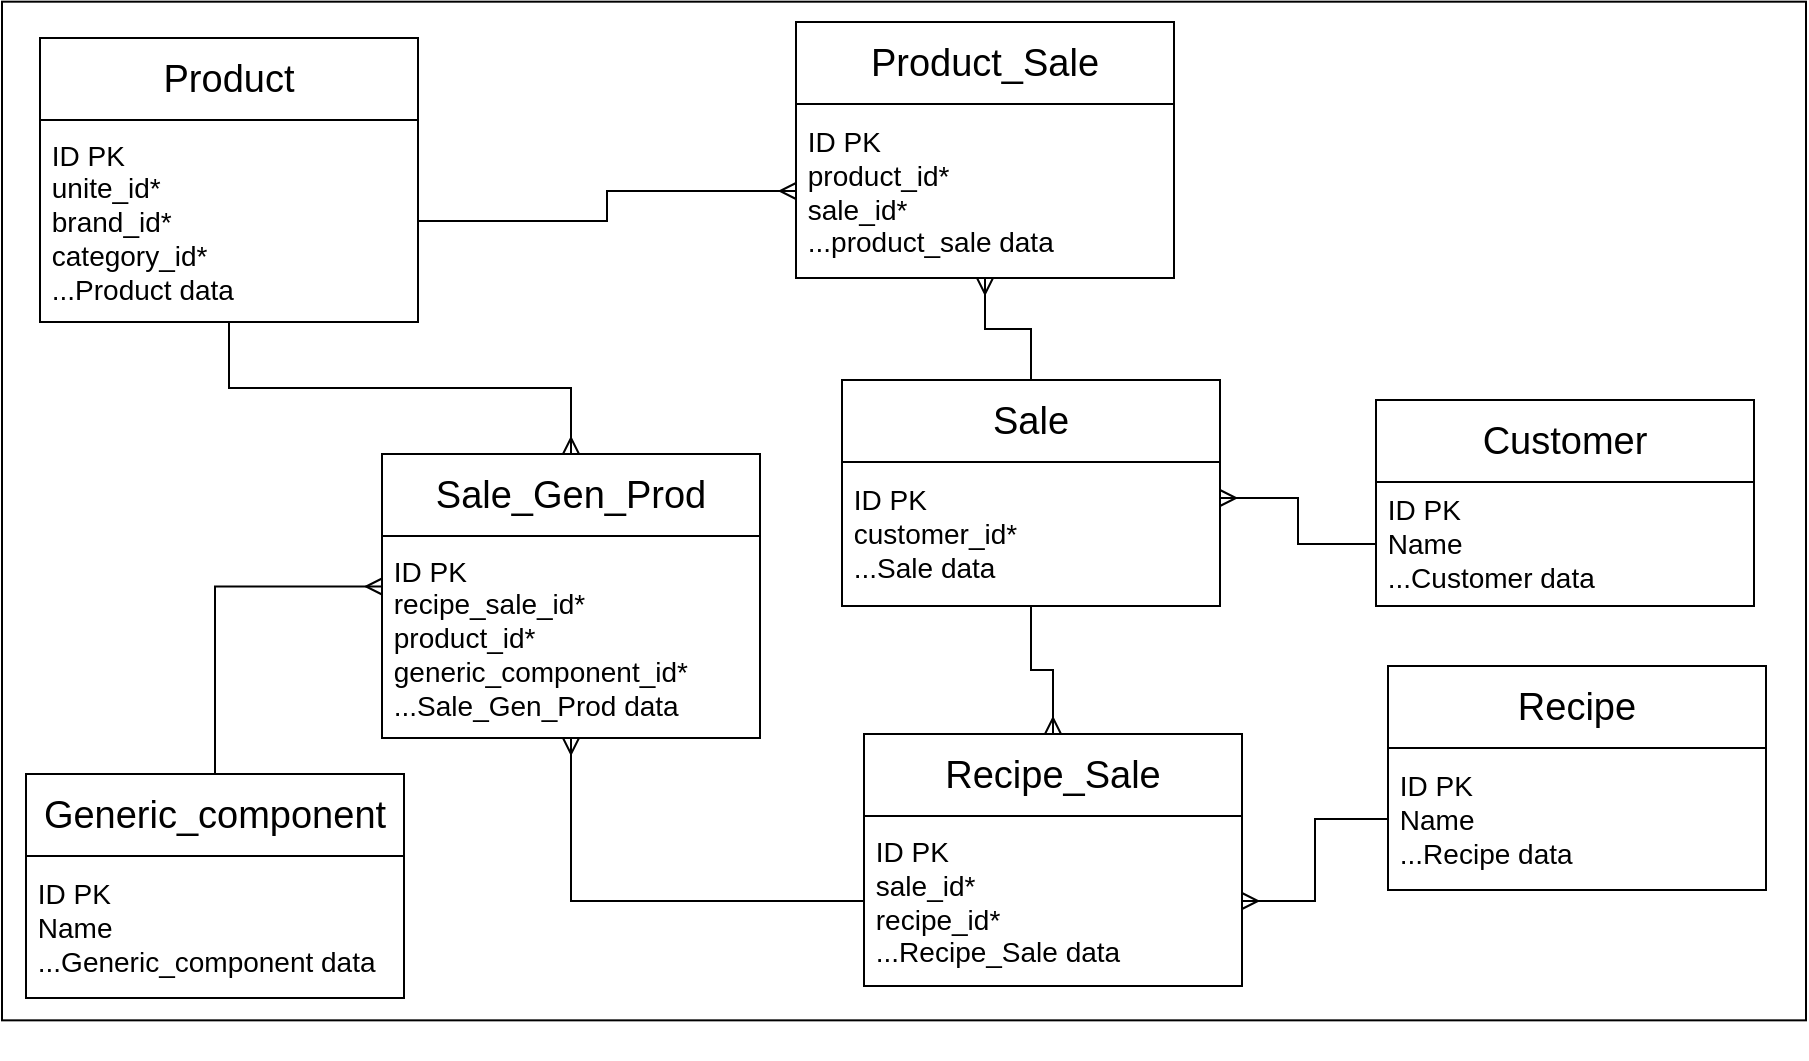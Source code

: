 <mxfile version="23.1.5" type="device">
  <diagram name="Page-1" id="8FSudPotNzRXcBzW6TfV">
    <mxGraphModel dx="1257" dy="1197" grid="0" gridSize="10" guides="1" tooltips="1" connect="1" arrows="1" fold="1" page="0" pageScale="1" pageWidth="850" pageHeight="1100" background="none" math="0" shadow="0">
      <root>
        <mxCell id="0" />
        <mxCell id="1" parent="0" />
        <mxCell id="suanTqon1d6-GCHJB7e8-1" value="" style="rounded=0;whiteSpace=wrap;html=1;" vertex="1" parent="1">
          <mxGeometry x="388" y="-107.16" width="902" height="509.33" as="geometry" />
        </mxCell>
        <mxCell id="Nx9VK2i5x9rqp5mK_AVo-1" value="" style="group" parent="1" vertex="1" connectable="0">
          <mxGeometry x="808" y="82" width="189" height="113" as="geometry" />
        </mxCell>
        <mxCell id="Nx9VK2i5x9rqp5mK_AVo-2" value="&lt;font style=&quot;font-size: 19px;&quot;&gt;Sale&lt;/font&gt;" style="rounded=0;whiteSpace=wrap;html=1;" parent="Nx9VK2i5x9rqp5mK_AVo-1" vertex="1">
          <mxGeometry width="189" height="41" as="geometry" />
        </mxCell>
        <mxCell id="Nx9VK2i5x9rqp5mK_AVo-3" value="&lt;div style=&quot;font-size: 14px;&quot; align=&quot;left&quot;&gt;&lt;font style=&quot;font-size: 14px;&quot;&gt;&amp;nbsp;ID PK&lt;/font&gt;&lt;/div&gt;&lt;div style=&quot;font-size: 14px;&quot; align=&quot;left&quot;&gt;&lt;font style=&quot;font-size: 14px;&quot;&gt;&amp;nbsp;customer_id*&lt;br&gt;&lt;/font&gt;&lt;/div&gt;&lt;div style=&quot;font-size: 14px;&quot; align=&quot;left&quot;&gt;&lt;font style=&quot;font-size: 14px;&quot;&gt;&amp;nbsp;...Sale data&lt;br&gt;&lt;/font&gt;&lt;/div&gt;" style="rounded=0;whiteSpace=wrap;html=1;align=left;" parent="Nx9VK2i5x9rqp5mK_AVo-1" vertex="1">
          <mxGeometry y="41" width="189" height="72" as="geometry" />
        </mxCell>
        <mxCell id="Nx9VK2i5x9rqp5mK_AVo-4" value="" style="group" parent="1" vertex="1" connectable="0">
          <mxGeometry x="785" y="-97" width="189" height="128" as="geometry" />
        </mxCell>
        <mxCell id="Nx9VK2i5x9rqp5mK_AVo-5" value="&lt;font style=&quot;font-size: 19px;&quot;&gt;Product_Sale&lt;/font&gt;" style="rounded=0;whiteSpace=wrap;html=1;" parent="Nx9VK2i5x9rqp5mK_AVo-4" vertex="1">
          <mxGeometry width="189" height="41" as="geometry" />
        </mxCell>
        <mxCell id="Nx9VK2i5x9rqp5mK_AVo-6" value="&lt;div style=&quot;font-size: 14px;&quot; align=&quot;left&quot;&gt;&lt;font style=&quot;font-size: 14px;&quot;&gt;&amp;nbsp;ID PK&lt;/font&gt;&lt;/div&gt;&lt;div style=&quot;font-size: 14px;&quot; align=&quot;left&quot;&gt;&lt;font style=&quot;font-size: 14px;&quot;&gt;&amp;nbsp;product_id*&lt;/font&gt;&lt;/div&gt;&lt;div style=&quot;font-size: 14px;&quot; align=&quot;left&quot;&gt;&lt;font style=&quot;font-size: 14px;&quot;&gt;&amp;nbsp;sale_id*&lt;/font&gt;&lt;/div&gt;&lt;div style=&quot;font-size: 14px;&quot; align=&quot;left&quot;&gt;&lt;font style=&quot;font-size: 14px;&quot;&gt;&amp;nbsp;...product_sale data&lt;br&gt;&lt;/font&gt;&lt;/div&gt;" style="rounded=0;whiteSpace=wrap;html=1;align=left;" parent="Nx9VK2i5x9rqp5mK_AVo-4" vertex="1">
          <mxGeometry y="41" width="189" height="87" as="geometry" />
        </mxCell>
        <mxCell id="Nx9VK2i5x9rqp5mK_AVo-8" value="" style="group" parent="1" vertex="1" connectable="0">
          <mxGeometry x="1075" y="92" width="189" height="103" as="geometry" />
        </mxCell>
        <mxCell id="Nx9VK2i5x9rqp5mK_AVo-9" value="&lt;font style=&quot;font-size: 19px;&quot;&gt;Customer&lt;/font&gt;" style="rounded=0;whiteSpace=wrap;html=1;" parent="Nx9VK2i5x9rqp5mK_AVo-8" vertex="1">
          <mxGeometry width="189" height="41" as="geometry" />
        </mxCell>
        <mxCell id="Nx9VK2i5x9rqp5mK_AVo-10" value="&lt;div style=&quot;font-size: 14px;&quot; align=&quot;left&quot;&gt;&lt;font style=&quot;font-size: 14px;&quot;&gt;&amp;nbsp;ID PK&lt;br&gt;&lt;/font&gt;&lt;/div&gt;&lt;div style=&quot;font-size: 14px;&quot; align=&quot;left&quot;&gt;&lt;font style=&quot;font-size: 14px;&quot;&gt;&amp;nbsp;Name&lt;/font&gt;&lt;/div&gt;&lt;div style=&quot;font-size: 14px;&quot; align=&quot;left&quot;&gt;&lt;font style=&quot;font-size: 14px;&quot;&gt;&amp;nbsp;...Customer data&lt;br&gt;&lt;/font&gt;&lt;/div&gt;" style="rounded=0;whiteSpace=wrap;html=1;align=left;" parent="Nx9VK2i5x9rqp5mK_AVo-8" vertex="1">
          <mxGeometry y="41" width="189" height="62" as="geometry" />
        </mxCell>
        <mxCell id="Nx9VK2i5x9rqp5mK_AVo-11" value="" style="edgeStyle=orthogonalEdgeStyle;rounded=0;orthogonalLoop=1;jettySize=auto;html=1;endArrow=ERmany;endFill=0;entryX=1;entryY=0.25;entryDx=0;entryDy=0;" parent="1" source="Nx9VK2i5x9rqp5mK_AVo-10" target="Nx9VK2i5x9rqp5mK_AVo-3" edge="1">
          <mxGeometry relative="1" as="geometry" />
        </mxCell>
        <mxCell id="Nx9VK2i5x9rqp5mK_AVo-12" value="" style="group" parent="1" vertex="1" connectable="0">
          <mxGeometry x="407" y="-89" width="189" height="142" as="geometry" />
        </mxCell>
        <mxCell id="Nx9VK2i5x9rqp5mK_AVo-13" value="&lt;font style=&quot;font-size: 19px;&quot;&gt;Product&lt;/font&gt;" style="rounded=0;whiteSpace=wrap;html=1;" parent="Nx9VK2i5x9rqp5mK_AVo-12" vertex="1">
          <mxGeometry width="189" height="41" as="geometry" />
        </mxCell>
        <mxCell id="Nx9VK2i5x9rqp5mK_AVo-14" value="&lt;div style=&quot;font-size: 14px;&quot; align=&quot;left&quot;&gt;&lt;font style=&quot;font-size: 14px;&quot;&gt;&amp;nbsp;ID PK&lt;/font&gt;&lt;/div&gt;&lt;div style=&quot;font-size: 14px;&quot; align=&quot;left&quot;&gt;&amp;nbsp;unite_id*&lt;br&gt;&lt;/div&gt;&lt;div style=&quot;font-size: 14px;&quot; align=&quot;left&quot;&gt;&amp;nbsp;brand_id*&lt;/div&gt;&lt;div style=&quot;font-size: 14px;&quot; align=&quot;left&quot;&gt;&amp;nbsp;category_id*&lt;/div&gt;&lt;div style=&quot;font-size: 14px;&quot; align=&quot;left&quot;&gt;&lt;font style=&quot;font-size: 14px;&quot;&gt;&amp;nbsp;...Product data&lt;br&gt;&lt;/font&gt;&lt;/div&gt;" style="rounded=0;whiteSpace=wrap;html=1;align=left;" parent="Nx9VK2i5x9rqp5mK_AVo-12" vertex="1">
          <mxGeometry y="41" width="189" height="101" as="geometry" />
        </mxCell>
        <mxCell id="5wtN6fImT846X8jOgRSD-1" style="edgeStyle=orthogonalEdgeStyle;rounded=0;orthogonalLoop=1;jettySize=auto;html=1;entryX=0;entryY=0.5;entryDx=0;entryDy=0;endArrow=ERmany;endFill=0;" parent="1" source="Nx9VK2i5x9rqp5mK_AVo-14" target="Nx9VK2i5x9rqp5mK_AVo-6" edge="1">
          <mxGeometry relative="1" as="geometry" />
        </mxCell>
        <mxCell id="5wtN6fImT846X8jOgRSD-2" style="edgeStyle=orthogonalEdgeStyle;rounded=0;orthogonalLoop=1;jettySize=auto;html=1;entryX=0.5;entryY=1;entryDx=0;entryDy=0;endArrow=ERmany;endFill=0;" parent="1" source="Nx9VK2i5x9rqp5mK_AVo-2" target="Nx9VK2i5x9rqp5mK_AVo-6" edge="1">
          <mxGeometry relative="1" as="geometry" />
        </mxCell>
        <mxCell id="5wtN6fImT846X8jOgRSD-9" value="" style="group" parent="1" vertex="1" connectable="0">
          <mxGeometry x="1081" y="225" width="189" height="142" as="geometry" />
        </mxCell>
        <mxCell id="5wtN6fImT846X8jOgRSD-10" value="&lt;font style=&quot;font-size: 19px;&quot;&gt;Recipe&lt;/font&gt;" style="rounded=0;whiteSpace=wrap;html=1;" parent="5wtN6fImT846X8jOgRSD-9" vertex="1">
          <mxGeometry width="189" height="41" as="geometry" />
        </mxCell>
        <mxCell id="5wtN6fImT846X8jOgRSD-11" value="&lt;div style=&quot;font-size: 14px;&quot; align=&quot;left&quot;&gt;&lt;font style=&quot;font-size: 14px;&quot;&gt;&amp;nbsp;ID PK&lt;/font&gt;&lt;/div&gt;&lt;div style=&quot;font-size: 14px;&quot; align=&quot;left&quot;&gt;&amp;nbsp;Name&lt;/div&gt;&lt;div style=&quot;font-size: 14px;&quot; align=&quot;left&quot;&gt;&lt;font style=&quot;font-size: 14px;&quot;&gt;&amp;nbsp;...Recipe data&lt;br&gt;&lt;/font&gt;&lt;/div&gt;" style="rounded=0;whiteSpace=wrap;html=1;align=left;" parent="5wtN6fImT846X8jOgRSD-9" vertex="1">
          <mxGeometry y="41" width="189" height="71" as="geometry" />
        </mxCell>
        <mxCell id="5wtN6fImT846X8jOgRSD-12" value="" style="group" parent="1" vertex="1" connectable="0">
          <mxGeometry x="400" y="279" width="189" height="142" as="geometry" />
        </mxCell>
        <mxCell id="5wtN6fImT846X8jOgRSD-13" value="&lt;font style=&quot;font-size: 19px;&quot;&gt;Generic_component&lt;/font&gt;" style="rounded=0;whiteSpace=wrap;html=1;" parent="5wtN6fImT846X8jOgRSD-12" vertex="1">
          <mxGeometry width="189" height="41" as="geometry" />
        </mxCell>
        <mxCell id="5wtN6fImT846X8jOgRSD-14" value="&lt;div style=&quot;font-size: 14px;&quot; align=&quot;left&quot;&gt;&lt;font style=&quot;font-size: 14px;&quot;&gt;&amp;nbsp;ID PK&lt;/font&gt;&lt;/div&gt;&lt;div style=&quot;font-size: 14px;&quot; align=&quot;left&quot;&gt;&lt;font style=&quot;font-size: 14px;&quot;&gt;&amp;nbsp;Name&lt;/font&gt;&lt;/div&gt;&lt;div style=&quot;font-size: 14px;&quot; align=&quot;left&quot;&gt;&lt;font style=&quot;font-size: 14px;&quot;&gt;&amp;nbsp;...Generic_component data&lt;br&gt;&lt;/font&gt;&lt;/div&gt;" style="rounded=0;whiteSpace=wrap;html=1;align=left;" parent="5wtN6fImT846X8jOgRSD-12" vertex="1">
          <mxGeometry y="41" width="189" height="71" as="geometry" />
        </mxCell>
        <mxCell id="5wtN6fImT846X8jOgRSD-15" value="" style="group" parent="1" vertex="1" connectable="0">
          <mxGeometry x="819" y="259" width="189" height="155" as="geometry" />
        </mxCell>
        <mxCell id="5wtN6fImT846X8jOgRSD-16" value="&lt;span style=&quot;font-size: 19px;&quot;&gt;Recipe_Sale&lt;/span&gt;" style="rounded=0;whiteSpace=wrap;html=1;" parent="5wtN6fImT846X8jOgRSD-15" vertex="1">
          <mxGeometry width="189" height="41" as="geometry" />
        </mxCell>
        <mxCell id="5wtN6fImT846X8jOgRSD-17" value="&lt;div style=&quot;font-size: 14px;&quot; align=&quot;left&quot;&gt;&lt;font style=&quot;font-size: 14px;&quot;&gt;&amp;nbsp;ID PK&lt;/font&gt;&lt;/div&gt;&lt;div style=&quot;font-size: 14px;&quot; align=&quot;left&quot;&gt;&amp;nbsp;sale_id*&lt;/div&gt;&lt;div style=&quot;font-size: 14px;&quot; align=&quot;left&quot;&gt;&amp;nbsp;recipe_id*&lt;/div&gt;&lt;div style=&quot;font-size: 14px;&quot; align=&quot;left&quot;&gt;&lt;font style=&quot;font-size: 14px;&quot;&gt;&amp;nbsp;...Recipe_Sale data&lt;br&gt;&lt;/font&gt;&lt;/div&gt;" style="rounded=0;whiteSpace=wrap;html=1;align=left;" parent="5wtN6fImT846X8jOgRSD-15" vertex="1">
          <mxGeometry y="41" width="189" height="85" as="geometry" />
        </mxCell>
        <mxCell id="5wtN6fImT846X8jOgRSD-18" style="edgeStyle=orthogonalEdgeStyle;rounded=0;orthogonalLoop=1;jettySize=auto;html=1;entryX=0.5;entryY=0;entryDx=0;entryDy=0;endArrow=ERmany;endFill=0;exitX=0.5;exitY=1;exitDx=0;exitDy=0;" parent="1" source="Nx9VK2i5x9rqp5mK_AVo-3" target="5wtN6fImT846X8jOgRSD-16" edge="1">
          <mxGeometry relative="1" as="geometry" />
        </mxCell>
        <mxCell id="5wtN6fImT846X8jOgRSD-20" style="edgeStyle=orthogonalEdgeStyle;rounded=0;orthogonalLoop=1;jettySize=auto;html=1;endArrow=ERmany;endFill=0;entryX=1;entryY=0.5;entryDx=0;entryDy=0;" parent="1" source="5wtN6fImT846X8jOgRSD-11" target="5wtN6fImT846X8jOgRSD-17" edge="1">
          <mxGeometry relative="1" as="geometry">
            <mxPoint x="1003" y="369" as="targetPoint" />
          </mxGeometry>
        </mxCell>
        <mxCell id="Ofr382Goa2DqIsdB9e-Q-2" value="" style="group" parent="1" vertex="1" connectable="0">
          <mxGeometry x="578" y="119" width="189" height="142" as="geometry" />
        </mxCell>
        <mxCell id="Ofr382Goa2DqIsdB9e-Q-3" value="&lt;font style=&quot;font-size: 19px;&quot;&gt;Sale_Gen_Prod&lt;/font&gt;" style="rounded=0;whiteSpace=wrap;html=1;" parent="Ofr382Goa2DqIsdB9e-Q-2" vertex="1">
          <mxGeometry width="189" height="41" as="geometry" />
        </mxCell>
        <mxCell id="Ofr382Goa2DqIsdB9e-Q-4" value="&lt;div style=&quot;font-size: 14px;&quot; align=&quot;left&quot;&gt;&lt;font style=&quot;font-size: 14px;&quot;&gt;&amp;nbsp;ID PK&lt;/font&gt;&lt;/div&gt;&lt;div style=&quot;font-size: 14px;&quot; align=&quot;left&quot;&gt;&amp;nbsp;recipe_sale_id*&lt;br&gt;&lt;/div&gt;&lt;div style=&quot;font-size: 14px;&quot; align=&quot;left&quot;&gt;&amp;nbsp;product_id*&lt;/div&gt;&lt;div style=&quot;font-size: 14px;&quot; align=&quot;left&quot;&gt;&amp;nbsp;generic_component_id*&lt;/div&gt;&lt;div style=&quot;font-size: 14px;&quot; align=&quot;left&quot;&gt;&lt;font style=&quot;font-size: 14px;&quot;&gt;&amp;nbsp;...Sale_Gen_Prod data&lt;br&gt;&lt;/font&gt;&lt;/div&gt;" style="rounded=0;whiteSpace=wrap;html=1;align=left;" parent="Ofr382Goa2DqIsdB9e-Q-2" vertex="1">
          <mxGeometry y="41" width="189" height="101" as="geometry" />
        </mxCell>
        <mxCell id="Ofr382Goa2DqIsdB9e-Q-5" style="edgeStyle=orthogonalEdgeStyle;rounded=0;orthogonalLoop=1;jettySize=auto;html=1;entryX=0.5;entryY=1;entryDx=0;entryDy=0;endArrow=ERmany;endFill=0;" parent="1" source="5wtN6fImT846X8jOgRSD-17" target="Ofr382Goa2DqIsdB9e-Q-4" edge="1">
          <mxGeometry relative="1" as="geometry" />
        </mxCell>
        <mxCell id="Ofr382Goa2DqIsdB9e-Q-6" style="edgeStyle=orthogonalEdgeStyle;rounded=0;orthogonalLoop=1;jettySize=auto;html=1;entryX=0;entryY=0.25;entryDx=0;entryDy=0;endArrow=ERmany;endFill=0;" parent="1" source="5wtN6fImT846X8jOgRSD-13" target="Ofr382Goa2DqIsdB9e-Q-4" edge="1">
          <mxGeometry relative="1" as="geometry" />
        </mxCell>
        <mxCell id="Ofr382Goa2DqIsdB9e-Q-8" style="edgeStyle=orthogonalEdgeStyle;rounded=0;orthogonalLoop=1;jettySize=auto;html=1;entryX=0.5;entryY=0;entryDx=0;entryDy=0;endArrow=ERmany;endFill=0;" parent="1" source="Nx9VK2i5x9rqp5mK_AVo-14" target="Ofr382Goa2DqIsdB9e-Q-3" edge="1">
          <mxGeometry relative="1" as="geometry" />
        </mxCell>
      </root>
    </mxGraphModel>
  </diagram>
</mxfile>
